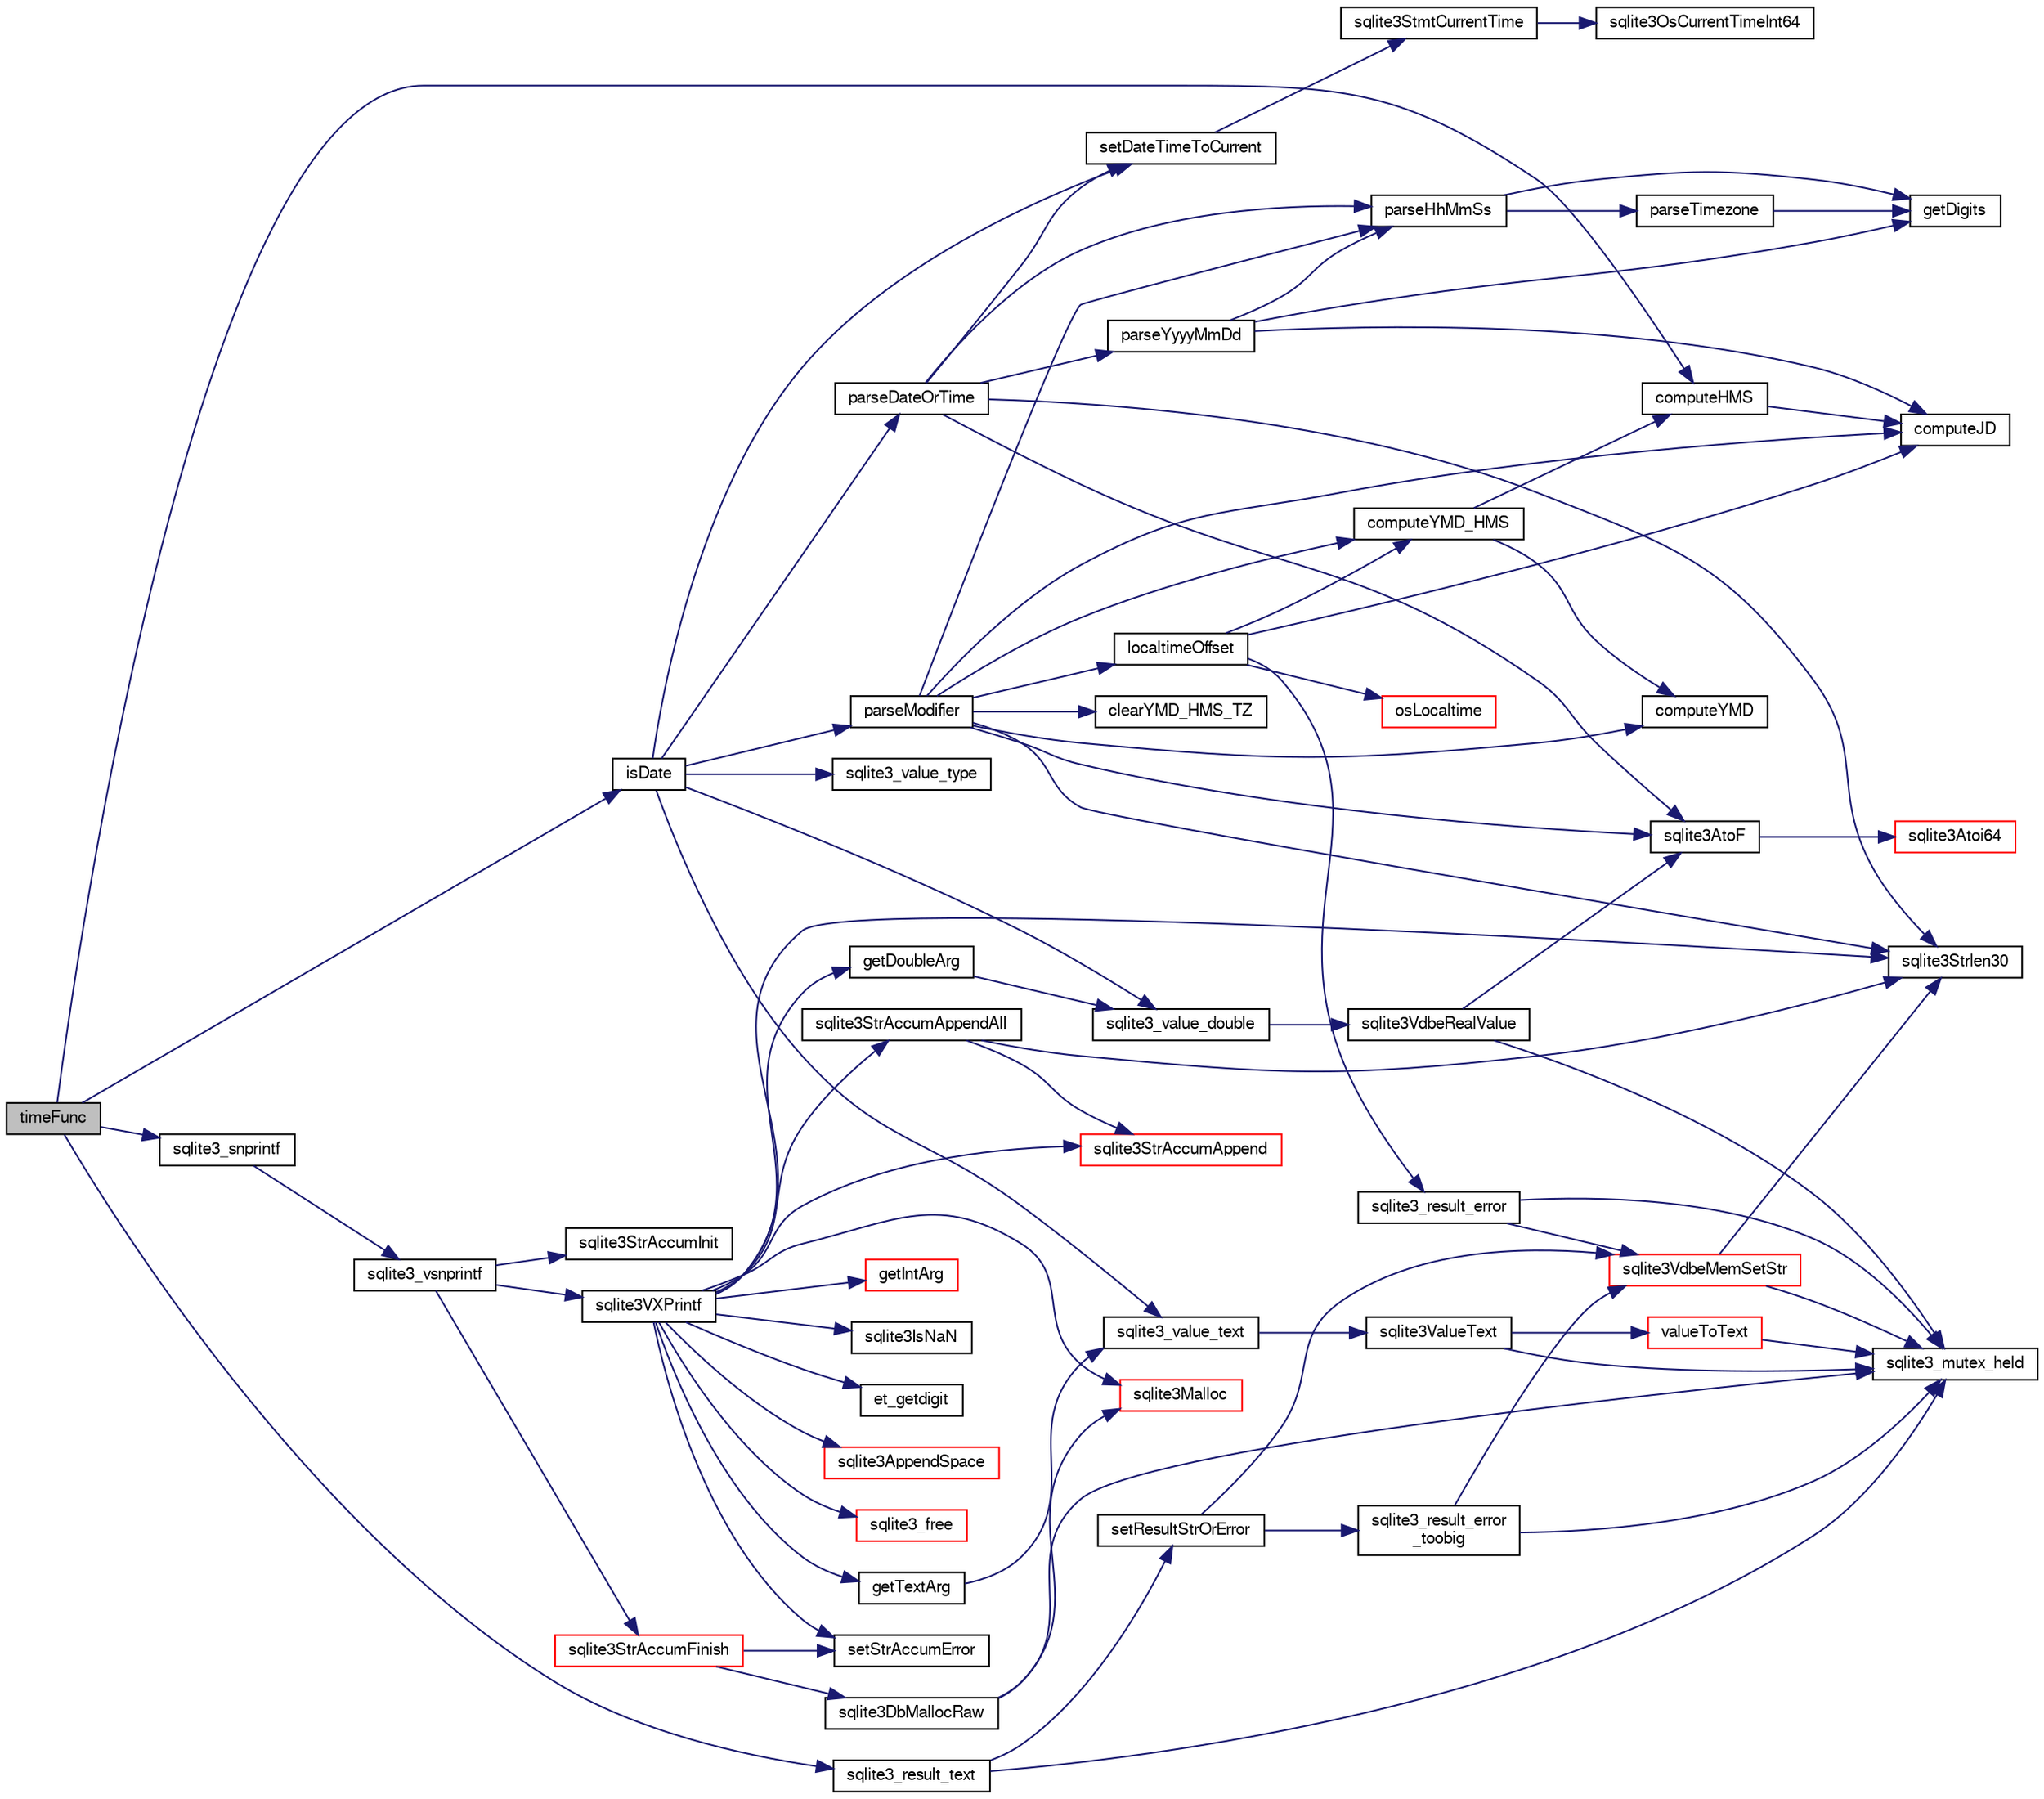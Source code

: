 digraph "timeFunc"
{
  edge [fontname="FreeSans",fontsize="10",labelfontname="FreeSans",labelfontsize="10"];
  node [fontname="FreeSans",fontsize="10",shape=record];
  rankdir="LR";
  Node838555 [label="timeFunc",height=0.2,width=0.4,color="black", fillcolor="grey75", style="filled", fontcolor="black"];
  Node838555 -> Node838556 [color="midnightblue",fontsize="10",style="solid",fontname="FreeSans"];
  Node838556 [label="isDate",height=0.2,width=0.4,color="black", fillcolor="white", style="filled",URL="$sqlite3_8c.html#a88586fabfb5a2ee248ccf6f5dfb90904"];
  Node838556 -> Node838557 [color="midnightblue",fontsize="10",style="solid",fontname="FreeSans"];
  Node838557 [label="setDateTimeToCurrent",height=0.2,width=0.4,color="black", fillcolor="white", style="filled",URL="$sqlite3_8c.html#a18009d23009369ca192dbbc98f7b9e2e"];
  Node838557 -> Node838558 [color="midnightblue",fontsize="10",style="solid",fontname="FreeSans"];
  Node838558 [label="sqlite3StmtCurrentTime",height=0.2,width=0.4,color="black", fillcolor="white", style="filled",URL="$sqlite3_8c.html#ae1011d49964d4f1e38cebd95eab80802"];
  Node838558 -> Node838559 [color="midnightblue",fontsize="10",style="solid",fontname="FreeSans"];
  Node838559 [label="sqlite3OsCurrentTimeInt64",height=0.2,width=0.4,color="black", fillcolor="white", style="filled",URL="$sqlite3_8c.html#a8fba11754c83b89782ef18af266f5ec2"];
  Node838556 -> Node838560 [color="midnightblue",fontsize="10",style="solid",fontname="FreeSans"];
  Node838560 [label="sqlite3_value_type",height=0.2,width=0.4,color="black", fillcolor="white", style="filled",URL="$sqlite3_8c.html#ac5e91a982065a1ab220a43bbd18cfa60"];
  Node838556 -> Node838561 [color="midnightblue",fontsize="10",style="solid",fontname="FreeSans"];
  Node838561 [label="sqlite3_value_double",height=0.2,width=0.4,color="black", fillcolor="white", style="filled",URL="$sqlite3_8c.html#a3e50c1a2dd484a8b6911c9d163816b88"];
  Node838561 -> Node838562 [color="midnightblue",fontsize="10",style="solid",fontname="FreeSans"];
  Node838562 [label="sqlite3VdbeRealValue",height=0.2,width=0.4,color="black", fillcolor="white", style="filled",URL="$sqlite3_8c.html#a5bf943a4f9a5516911b3bc610e3d64e0"];
  Node838562 -> Node838563 [color="midnightblue",fontsize="10",style="solid",fontname="FreeSans"];
  Node838563 [label="sqlite3_mutex_held",height=0.2,width=0.4,color="black", fillcolor="white", style="filled",URL="$sqlite3_8c.html#acf77da68932b6bc163c5e68547ecc3e7"];
  Node838562 -> Node838564 [color="midnightblue",fontsize="10",style="solid",fontname="FreeSans"];
  Node838564 [label="sqlite3AtoF",height=0.2,width=0.4,color="black", fillcolor="white", style="filled",URL="$sqlite3_8c.html#ad2a961fc08942417d977510a1384b6d2"];
  Node838564 -> Node838565 [color="midnightblue",fontsize="10",style="solid",fontname="FreeSans"];
  Node838565 [label="sqlite3Atoi64",height=0.2,width=0.4,color="red", fillcolor="white", style="filled",URL="$sqlite3_8c.html#a5b13083911b3dc0a0b54f43acc686a39"];
  Node838556 -> Node838567 [color="midnightblue",fontsize="10",style="solid",fontname="FreeSans"];
  Node838567 [label="sqlite3_value_text",height=0.2,width=0.4,color="black", fillcolor="white", style="filled",URL="$sqlite3_8c.html#aef2ace3239e6dd59c74110faa70f8171"];
  Node838567 -> Node838568 [color="midnightblue",fontsize="10",style="solid",fontname="FreeSans"];
  Node838568 [label="sqlite3ValueText",height=0.2,width=0.4,color="black", fillcolor="white", style="filled",URL="$sqlite3_8c.html#ad567a94e52d1adf81f4857fdba00a59b"];
  Node838568 -> Node838563 [color="midnightblue",fontsize="10",style="solid",fontname="FreeSans"];
  Node838568 -> Node838569 [color="midnightblue",fontsize="10",style="solid",fontname="FreeSans"];
  Node838569 [label="valueToText",height=0.2,width=0.4,color="red", fillcolor="white", style="filled",URL="$sqlite3_8c.html#abded1c4848e5c5901949c02af499044c"];
  Node838569 -> Node838563 [color="midnightblue",fontsize="10",style="solid",fontname="FreeSans"];
  Node838556 -> Node838828 [color="midnightblue",fontsize="10",style="solid",fontname="FreeSans"];
  Node838828 [label="parseDateOrTime",height=0.2,width=0.4,color="black", fillcolor="white", style="filled",URL="$sqlite3_8c.html#a86a0ea000a0479eb6de44cbeb82acef9"];
  Node838828 -> Node838829 [color="midnightblue",fontsize="10",style="solid",fontname="FreeSans"];
  Node838829 [label="parseYyyyMmDd",height=0.2,width=0.4,color="black", fillcolor="white", style="filled",URL="$sqlite3_8c.html#ad3a4252b0c148f0174e1e546115b5802"];
  Node838829 -> Node838830 [color="midnightblue",fontsize="10",style="solid",fontname="FreeSans"];
  Node838830 [label="getDigits",height=0.2,width=0.4,color="black", fillcolor="white", style="filled",URL="$sqlite3_8c.html#af4fdc2bcc27f2897a50c080040855e4d"];
  Node838829 -> Node838831 [color="midnightblue",fontsize="10",style="solid",fontname="FreeSans"];
  Node838831 [label="parseHhMmSs",height=0.2,width=0.4,color="black", fillcolor="white", style="filled",URL="$sqlite3_8c.html#ac4cdecf91abf320cc407022a3bd4944f"];
  Node838831 -> Node838830 [color="midnightblue",fontsize="10",style="solid",fontname="FreeSans"];
  Node838831 -> Node838832 [color="midnightblue",fontsize="10",style="solid",fontname="FreeSans"];
  Node838832 [label="parseTimezone",height=0.2,width=0.4,color="black", fillcolor="white", style="filled",URL="$sqlite3_8c.html#a0cdd15f925d164c8f4ce8f6a7ef87294"];
  Node838832 -> Node838830 [color="midnightblue",fontsize="10",style="solid",fontname="FreeSans"];
  Node838829 -> Node838796 [color="midnightblue",fontsize="10",style="solid",fontname="FreeSans"];
  Node838796 [label="computeJD",height=0.2,width=0.4,color="black", fillcolor="white", style="filled",URL="$sqlite3_8c.html#aeeefea84c7c62565ee8e5491f39c0bc4"];
  Node838828 -> Node838831 [color="midnightblue",fontsize="10",style="solid",fontname="FreeSans"];
  Node838828 -> Node838557 [color="midnightblue",fontsize="10",style="solid",fontname="FreeSans"];
  Node838828 -> Node838564 [color="midnightblue",fontsize="10",style="solid",fontname="FreeSans"];
  Node838828 -> Node838631 [color="midnightblue",fontsize="10",style="solid",fontname="FreeSans"];
  Node838631 [label="sqlite3Strlen30",height=0.2,width=0.4,color="black", fillcolor="white", style="filled",URL="$sqlite3_8c.html#a3dcd80ba41f1a308193dee74857b62a7"];
  Node838556 -> Node838833 [color="midnightblue",fontsize="10",style="solid",fontname="FreeSans"];
  Node838833 [label="parseModifier",height=0.2,width=0.4,color="black", fillcolor="white", style="filled",URL="$sqlite3_8c.html#af27e39a2d2026d0f51799a9c254c4f06"];
  Node838833 -> Node838796 [color="midnightblue",fontsize="10",style="solid",fontname="FreeSans"];
  Node838833 -> Node838834 [color="midnightblue",fontsize="10",style="solid",fontname="FreeSans"];
  Node838834 [label="localtimeOffset",height=0.2,width=0.4,color="black", fillcolor="white", style="filled",URL="$sqlite3_8c.html#a90df73d3001a38322fee639ae369b637"];
  Node838834 -> Node838800 [color="midnightblue",fontsize="10",style="solid",fontname="FreeSans"];
  Node838800 [label="computeYMD_HMS",height=0.2,width=0.4,color="black", fillcolor="white", style="filled",URL="$sqlite3_8c.html#aaa0f11071766258d0a6bd58c98a5cfa4"];
  Node838800 -> Node838798 [color="midnightblue",fontsize="10",style="solid",fontname="FreeSans"];
  Node838798 [label="computeYMD",height=0.2,width=0.4,color="black", fillcolor="white", style="filled",URL="$sqlite3_8c.html#a5bd5a8651c26bd9c9e84482fc7b82321"];
  Node838800 -> Node838801 [color="midnightblue",fontsize="10",style="solid",fontname="FreeSans"];
  Node838801 [label="computeHMS",height=0.2,width=0.4,color="black", fillcolor="white", style="filled",URL="$sqlite3_8c.html#a13e9c62b28e0545b79e18f6c020ee51b"];
  Node838801 -> Node838796 [color="midnightblue",fontsize="10",style="solid",fontname="FreeSans"];
  Node838834 -> Node838796 [color="midnightblue",fontsize="10",style="solid",fontname="FreeSans"];
  Node838834 -> Node838835 [color="midnightblue",fontsize="10",style="solid",fontname="FreeSans"];
  Node838835 [label="osLocaltime",height=0.2,width=0.4,color="red", fillcolor="white", style="filled",URL="$sqlite3_8c.html#a1cd1d1cf8d386ab8c12e96557cd47c20"];
  Node838834 -> Node838727 [color="midnightblue",fontsize="10",style="solid",fontname="FreeSans"];
  Node838727 [label="sqlite3_result_error",height=0.2,width=0.4,color="black", fillcolor="white", style="filled",URL="$sqlite3_8c.html#a577161e1b67908b94f47007aaa6ae4c4"];
  Node838727 -> Node838563 [color="midnightblue",fontsize="10",style="solid",fontname="FreeSans"];
  Node838727 -> Node838680 [color="midnightblue",fontsize="10",style="solid",fontname="FreeSans"];
  Node838680 [label="sqlite3VdbeMemSetStr",height=0.2,width=0.4,color="red", fillcolor="white", style="filled",URL="$sqlite3_8c.html#a9697bec7c3b512483638ea3646191d7d"];
  Node838680 -> Node838563 [color="midnightblue",fontsize="10",style="solid",fontname="FreeSans"];
  Node838680 -> Node838631 [color="midnightblue",fontsize="10",style="solid",fontname="FreeSans"];
  Node838833 -> Node838836 [color="midnightblue",fontsize="10",style="solid",fontname="FreeSans"];
  Node838836 [label="clearYMD_HMS_TZ",height=0.2,width=0.4,color="black", fillcolor="white", style="filled",URL="$sqlite3_8c.html#a52d96edd21a70f6a8a6a987c54de3cc3"];
  Node838833 -> Node838564 [color="midnightblue",fontsize="10",style="solid",fontname="FreeSans"];
  Node838833 -> Node838631 [color="midnightblue",fontsize="10",style="solid",fontname="FreeSans"];
  Node838833 -> Node838800 [color="midnightblue",fontsize="10",style="solid",fontname="FreeSans"];
  Node838833 -> Node838798 [color="midnightblue",fontsize="10",style="solid",fontname="FreeSans"];
  Node838833 -> Node838831 [color="midnightblue",fontsize="10",style="solid",fontname="FreeSans"];
  Node838555 -> Node838801 [color="midnightblue",fontsize="10",style="solid",fontname="FreeSans"];
  Node838555 -> Node838755 [color="midnightblue",fontsize="10",style="solid",fontname="FreeSans"];
  Node838755 [label="sqlite3_snprintf",height=0.2,width=0.4,color="black", fillcolor="white", style="filled",URL="$sqlite3_8c.html#aa2695a752e971577f5784122f2013c40"];
  Node838755 -> Node838756 [color="midnightblue",fontsize="10",style="solid",fontname="FreeSans"];
  Node838756 [label="sqlite3_vsnprintf",height=0.2,width=0.4,color="black", fillcolor="white", style="filled",URL="$sqlite3_8c.html#a0862c03aea71d62847e452aa655add42"];
  Node838756 -> Node838616 [color="midnightblue",fontsize="10",style="solid",fontname="FreeSans"];
  Node838616 [label="sqlite3StrAccumInit",height=0.2,width=0.4,color="black", fillcolor="white", style="filled",URL="$sqlite3_8c.html#aabf95e113b9d54d519cd15a56215f560"];
  Node838756 -> Node838617 [color="midnightblue",fontsize="10",style="solid",fontname="FreeSans"];
  Node838617 [label="sqlite3VXPrintf",height=0.2,width=0.4,color="black", fillcolor="white", style="filled",URL="$sqlite3_8c.html#a63c25806c9bd4a2b76f9a0eb232c6bde"];
  Node838617 -> Node838618 [color="midnightblue",fontsize="10",style="solid",fontname="FreeSans"];
  Node838618 [label="sqlite3StrAccumAppend",height=0.2,width=0.4,color="red", fillcolor="white", style="filled",URL="$sqlite3_8c.html#a56664fa33def33c5a5245b623441d5e0"];
  Node838617 -> Node838625 [color="midnightblue",fontsize="10",style="solid",fontname="FreeSans"];
  Node838625 [label="getIntArg",height=0.2,width=0.4,color="red", fillcolor="white", style="filled",URL="$sqlite3_8c.html#abff258963dbd9205fb299851a64c67be"];
  Node838617 -> Node838578 [color="midnightblue",fontsize="10",style="solid",fontname="FreeSans"];
  Node838578 [label="sqlite3Malloc",height=0.2,width=0.4,color="red", fillcolor="white", style="filled",URL="$sqlite3_8c.html#a361a2eaa846b1885f123abe46f5d8b2b"];
  Node838617 -> Node838621 [color="midnightblue",fontsize="10",style="solid",fontname="FreeSans"];
  Node838621 [label="setStrAccumError",height=0.2,width=0.4,color="black", fillcolor="white", style="filled",URL="$sqlite3_8c.html#a3dc479a1fc8ba1ab8edfe51f8a0b102c"];
  Node838617 -> Node838629 [color="midnightblue",fontsize="10",style="solid",fontname="FreeSans"];
  Node838629 [label="getDoubleArg",height=0.2,width=0.4,color="black", fillcolor="white", style="filled",URL="$sqlite3_8c.html#a1cf25120072c85bd261983b24c12c3d9"];
  Node838629 -> Node838561 [color="midnightblue",fontsize="10",style="solid",fontname="FreeSans"];
  Node838617 -> Node838630 [color="midnightblue",fontsize="10",style="solid",fontname="FreeSans"];
  Node838630 [label="sqlite3IsNaN",height=0.2,width=0.4,color="black", fillcolor="white", style="filled",URL="$sqlite3_8c.html#aed4d78203877c3486765ccbc7feebb50"];
  Node838617 -> Node838631 [color="midnightblue",fontsize="10",style="solid",fontname="FreeSans"];
  Node838617 -> Node838632 [color="midnightblue",fontsize="10",style="solid",fontname="FreeSans"];
  Node838632 [label="et_getdigit",height=0.2,width=0.4,color="black", fillcolor="white", style="filled",URL="$sqlite3_8c.html#a40c5a308749ad07cc2397a53e081bff0"];
  Node838617 -> Node838633 [color="midnightblue",fontsize="10",style="solid",fontname="FreeSans"];
  Node838633 [label="getTextArg",height=0.2,width=0.4,color="black", fillcolor="white", style="filled",URL="$sqlite3_8c.html#afbb41850423ef20071cefaab0431e04d"];
  Node838633 -> Node838567 [color="midnightblue",fontsize="10",style="solid",fontname="FreeSans"];
  Node838617 -> Node838634 [color="midnightblue",fontsize="10",style="solid",fontname="FreeSans"];
  Node838634 [label="sqlite3StrAccumAppendAll",height=0.2,width=0.4,color="black", fillcolor="white", style="filled",URL="$sqlite3_8c.html#acaf8f3e4f99a3c3a4a77e9c987547289"];
  Node838634 -> Node838618 [color="midnightblue",fontsize="10",style="solid",fontname="FreeSans"];
  Node838634 -> Node838631 [color="midnightblue",fontsize="10",style="solid",fontname="FreeSans"];
  Node838617 -> Node838635 [color="midnightblue",fontsize="10",style="solid",fontname="FreeSans"];
  Node838635 [label="sqlite3AppendSpace",height=0.2,width=0.4,color="red", fillcolor="white", style="filled",URL="$sqlite3_8c.html#aefd38a5afc0020d4a93855c3ee7c63a8"];
  Node838617 -> Node838589 [color="midnightblue",fontsize="10",style="solid",fontname="FreeSans"];
  Node838589 [label="sqlite3_free",height=0.2,width=0.4,color="red", fillcolor="white", style="filled",URL="$sqlite3_8c.html#a6552349e36a8a691af5487999ab09519"];
  Node838756 -> Node838636 [color="midnightblue",fontsize="10",style="solid",fontname="FreeSans"];
  Node838636 [label="sqlite3StrAccumFinish",height=0.2,width=0.4,color="red", fillcolor="white", style="filled",URL="$sqlite3_8c.html#adb7f26b10ac1b847db6f000ef4c2e2ba"];
  Node838636 -> Node838577 [color="midnightblue",fontsize="10",style="solid",fontname="FreeSans"];
  Node838577 [label="sqlite3DbMallocRaw",height=0.2,width=0.4,color="black", fillcolor="white", style="filled",URL="$sqlite3_8c.html#abbe8be0cf7175e11ddc3e2218fad924e"];
  Node838577 -> Node838563 [color="midnightblue",fontsize="10",style="solid",fontname="FreeSans"];
  Node838577 -> Node838578 [color="midnightblue",fontsize="10",style="solid",fontname="FreeSans"];
  Node838636 -> Node838621 [color="midnightblue",fontsize="10",style="solid",fontname="FreeSans"];
  Node838555 -> Node838692 [color="midnightblue",fontsize="10",style="solid",fontname="FreeSans"];
  Node838692 [label="sqlite3_result_text",height=0.2,width=0.4,color="black", fillcolor="white", style="filled",URL="$sqlite3_8c.html#a2c06bc83045bd7986b89e5e8bd689bdf"];
  Node838692 -> Node838563 [color="midnightblue",fontsize="10",style="solid",fontname="FreeSans"];
  Node838692 -> Node838693 [color="midnightblue",fontsize="10",style="solid",fontname="FreeSans"];
  Node838693 [label="setResultStrOrError",height=0.2,width=0.4,color="black", fillcolor="white", style="filled",URL="$sqlite3_8c.html#af1d0f45c261a19434fad327798cc6d6b"];
  Node838693 -> Node838680 [color="midnightblue",fontsize="10",style="solid",fontname="FreeSans"];
  Node838693 -> Node838679 [color="midnightblue",fontsize="10",style="solid",fontname="FreeSans"];
  Node838679 [label="sqlite3_result_error\l_toobig",height=0.2,width=0.4,color="black", fillcolor="white", style="filled",URL="$sqlite3_8c.html#ad4f0c5e8c9421d0c4550c1a108221abe"];
  Node838679 -> Node838563 [color="midnightblue",fontsize="10",style="solid",fontname="FreeSans"];
  Node838679 -> Node838680 [color="midnightblue",fontsize="10",style="solid",fontname="FreeSans"];
}
